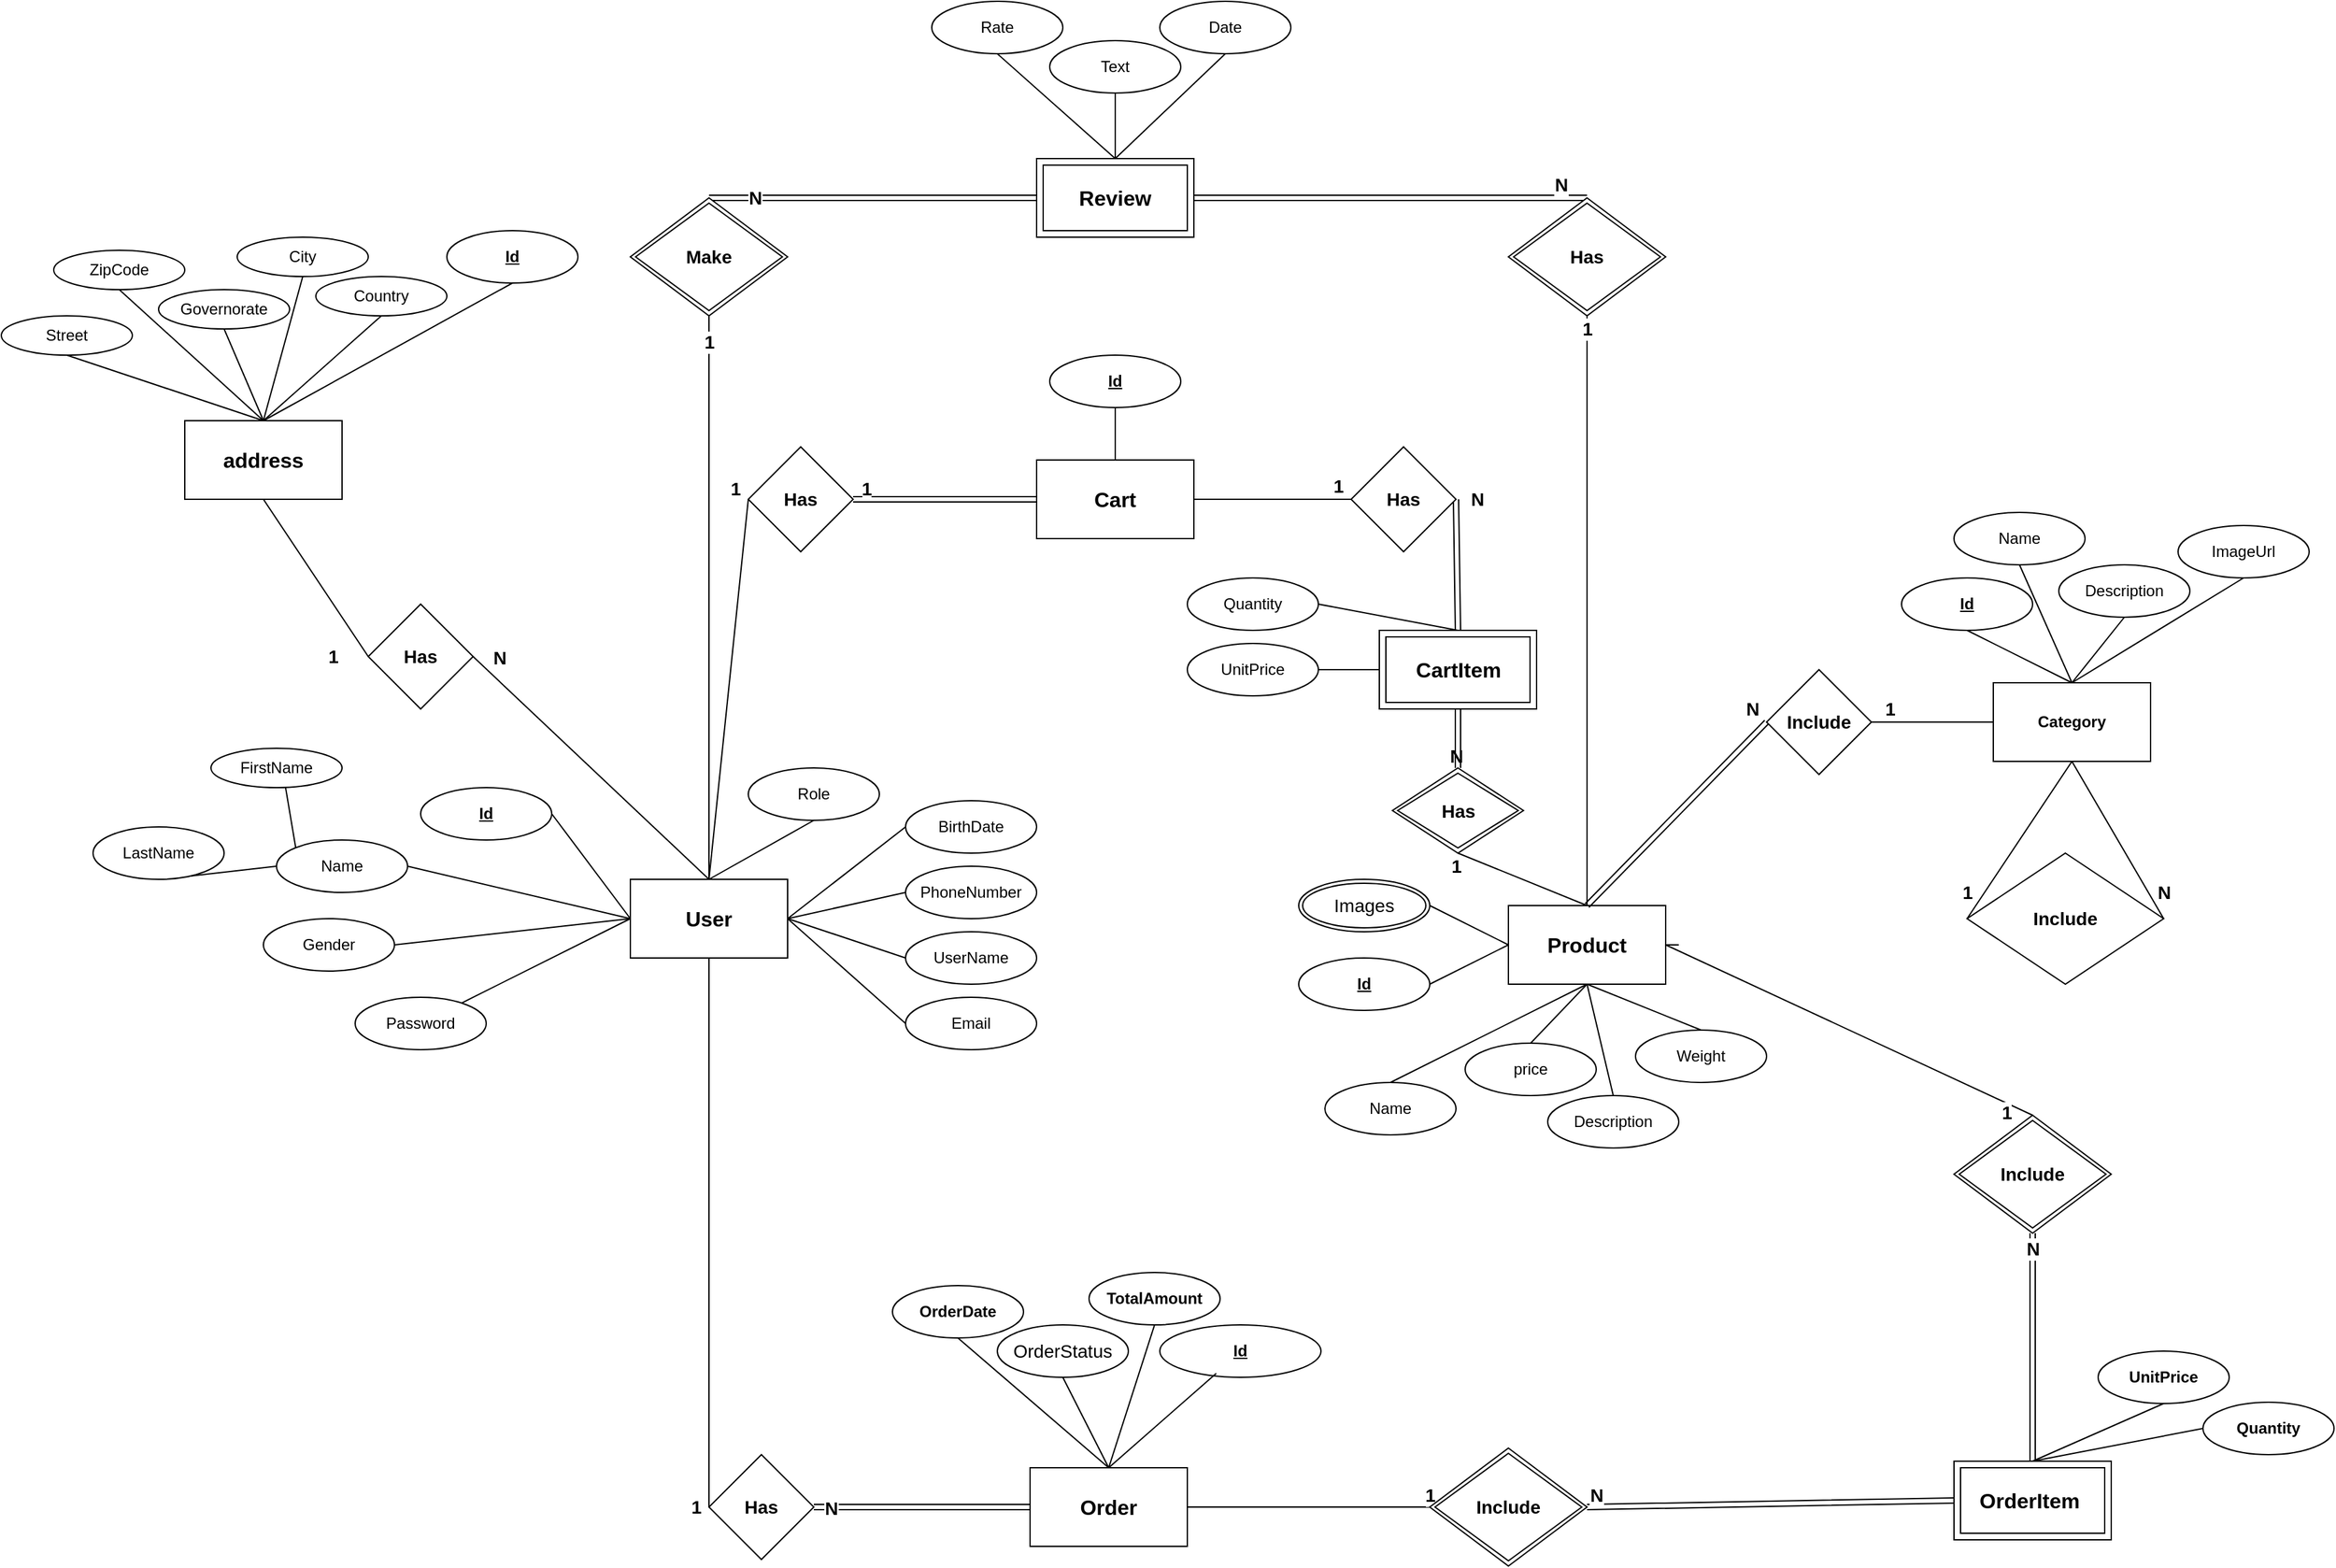 <mxfile version="26.2.2">
  <diagram name="Page-1" id="6fzHcIIu4ojDh6NE18CS">
    <mxGraphModel dx="1940" dy="1706" grid="1" gridSize="10" guides="1" tooltips="1" connect="1" arrows="1" fold="1" page="1" pageScale="1" pageWidth="827" pageHeight="1169" math="0" shadow="0">
      <root>
        <mxCell id="0" />
        <mxCell id="1" parent="0" />
        <mxCell id="RDPpuCKnoVhCTwr_g0Ua-1" value="&lt;b&gt;&lt;font style=&quot;font-size: 16px;&quot;&gt;Product&lt;/font&gt;&lt;/b&gt;" style="rounded=0;whiteSpace=wrap;html=1;" parent="1" vertex="1">
          <mxGeometry x="630" y="120" width="120" height="60" as="geometry" />
        </mxCell>
        <mxCell id="RDPpuCKnoVhCTwr_g0Ua-2" value="&lt;b&gt;&lt;font style=&quot;font-size: 16px;&quot;&gt;User&lt;/font&gt;&lt;/b&gt;" style="rounded=0;whiteSpace=wrap;html=1;" parent="1" vertex="1">
          <mxGeometry x="-40" y="100" width="120" height="60" as="geometry" />
        </mxCell>
        <mxCell id="RDPpuCKnoVhCTwr_g0Ua-4" value="&lt;b&gt;&lt;font style=&quot;font-size: 16px;&quot;&gt;Order&lt;/font&gt;&lt;/b&gt;" style="rounded=0;whiteSpace=wrap;html=1;" parent="1" vertex="1">
          <mxGeometry x="265" y="549" width="120" height="60" as="geometry" />
        </mxCell>
        <mxCell id="RDPpuCKnoVhCTwr_g0Ua-107" value="&lt;b&gt;Category&lt;/b&gt;" style="rounded=0;whiteSpace=wrap;html=1;" parent="1" vertex="1">
          <mxGeometry x="1000" y="-50" width="120" height="60" as="geometry" />
        </mxCell>
        <mxCell id="89TEISIJUn_Ow7GXbcTe-4" value="" style="endArrow=none;html=1;rounded=0;entryX=1;entryY=0.5;entryDx=0;entryDy=0;exitX=0.5;exitY=0;exitDx=0;exitDy=0;" parent="1" source="S18U-UiA3sGosCNF32AH-2" target="RDPpuCKnoVhCTwr_g0Ua-1" edge="1">
          <mxGeometry width="50" height="50" relative="1" as="geometry">
            <mxPoint x="765" y="230" as="sourcePoint" />
            <mxPoint x="600" y="230" as="targetPoint" />
            <Array as="points" />
          </mxGeometry>
        </mxCell>
        <mxCell id="89TEISIJUn_Ow7GXbcTe-50" value="&lt;b&gt;&lt;font style=&quot;font-size: 14px;&quot;&gt;1&lt;/font&gt;&lt;/b&gt;" style="edgeLabel;html=1;align=center;verticalAlign=middle;resizable=0;points=[];" parent="89TEISIJUn_Ow7GXbcTe-4" vertex="1" connectable="0">
          <mxGeometry x="0.566" y="-3" relative="1" as="geometry">
            <mxPoint x="198" y="102" as="offset" />
          </mxGeometry>
        </mxCell>
        <mxCell id="89TEISIJUn_Ow7GXbcTe-15" value="&lt;b&gt;&lt;font style=&quot;font-size: 14px;&quot;&gt;Has&lt;/font&gt;&lt;/b&gt;" style="rhombus;whiteSpace=wrap;html=1;" parent="1" vertex="1">
          <mxGeometry x="20" y="539" width="80" height="80" as="geometry" />
        </mxCell>
        <mxCell id="89TEISIJUn_Ow7GXbcTe-16" value="" style="endArrow=none;html=1;rounded=0;entryX=0;entryY=0.5;entryDx=0;entryDy=0;exitX=0.5;exitY=1;exitDx=0;exitDy=0;" parent="1" source="RDPpuCKnoVhCTwr_g0Ua-2" target="89TEISIJUn_Ow7GXbcTe-15" edge="1">
          <mxGeometry width="50" height="50" relative="1" as="geometry">
            <mxPoint x="180" y="200" as="sourcePoint" />
            <mxPoint x="340" y="210" as="targetPoint" />
          </mxGeometry>
        </mxCell>
        <mxCell id="89TEISIJUn_Ow7GXbcTe-18" value="&lt;b&gt;&lt;font style=&quot;font-size: 14px;&quot;&gt;1&lt;/font&gt;&lt;/b&gt;" style="edgeLabel;html=1;align=center;verticalAlign=middle;resizable=0;points=[];" parent="89TEISIJUn_Ow7GXbcTe-16" vertex="1" connectable="0">
          <mxGeometry x="-0.372" y="-4" relative="1" as="geometry">
            <mxPoint x="-6" y="287" as="offset" />
          </mxGeometry>
        </mxCell>
        <mxCell id="89TEISIJUn_Ow7GXbcTe-17" value="" style="endArrow=none;html=1;rounded=0;exitX=1;exitY=0.5;exitDx=0;exitDy=0;entryX=0;entryY=0.5;entryDx=0;entryDy=0;shape=link;" parent="1" source="89TEISIJUn_Ow7GXbcTe-15" target="RDPpuCKnoVhCTwr_g0Ua-4" edge="1">
          <mxGeometry width="50" height="50" relative="1" as="geometry">
            <mxPoint x="290" y="260" as="sourcePoint" />
            <mxPoint x="320" y="410" as="targetPoint" />
          </mxGeometry>
        </mxCell>
        <mxCell id="89TEISIJUn_Ow7GXbcTe-22" value="" style="endArrow=none;html=1;rounded=0;entryX=0;entryY=0.5;entryDx=0;entryDy=0;exitX=1;exitY=0.5;exitDx=0;exitDy=0;shape=link;" parent="1" source="EHdZ4kgtzb5gc2MdkHsf-10" target="EHdZ4kgtzb5gc2MdkHsf-4" edge="1">
          <mxGeometry width="50" height="50" relative="1" as="geometry">
            <mxPoint x="170" y="-190" as="sourcePoint" />
            <mxPoint x="270" y="-190" as="targetPoint" />
          </mxGeometry>
        </mxCell>
        <mxCell id="89TEISIJUn_Ow7GXbcTe-26" value="&lt;span style=&quot;font-size: 14px;&quot;&gt;&lt;b&gt;1&lt;/b&gt;&lt;/span&gt;" style="edgeLabel;html=1;align=center;verticalAlign=middle;resizable=0;points=[];" parent="89TEISIJUn_Ow7GXbcTe-22" vertex="1" connectable="0">
          <mxGeometry x="0.624" y="3" relative="1" as="geometry">
            <mxPoint x="-511" y="123" as="offset" />
          </mxGeometry>
        </mxCell>
        <mxCell id="89TEISIJUn_Ow7GXbcTe-23" value="" style="endArrow=none;html=1;rounded=0;entryX=0;entryY=0.5;entryDx=0;entryDy=0;exitX=0.5;exitY=0;exitDx=0;exitDy=0;" parent="1" source="RDPpuCKnoVhCTwr_g0Ua-2" target="EHdZ4kgtzb5gc2MdkHsf-10" edge="1">
          <mxGeometry width="50" height="50" relative="1" as="geometry">
            <mxPoint x="100" y="50" as="sourcePoint" />
            <mxPoint x="50" y="-190" as="targetPoint" />
          </mxGeometry>
        </mxCell>
        <mxCell id="89TEISIJUn_Ow7GXbcTe-25" value="&lt;b&gt;&lt;font style=&quot;font-size: 14px;&quot;&gt;N&lt;/font&gt;&lt;/b&gt;" style="edgeLabel;html=1;align=center;verticalAlign=middle;resizable=0;points=[];" parent="89TEISIJUn_Ow7GXbcTe-23" vertex="1" connectable="0">
          <mxGeometry x="-0.556" y="5" relative="1" as="geometry">
            <mxPoint x="-162" y="-105" as="offset" />
          </mxGeometry>
        </mxCell>
        <mxCell id="FYf80mBE4mpH0Q-U7bo--5" value="&lt;b&gt;&lt;font style=&quot;font-size: 14px;&quot;&gt;1&lt;/font&gt;&lt;/b&gt;" style="edgeLabel;html=1;align=center;verticalAlign=middle;resizable=0;points=[];" parent="89TEISIJUn_Ow7GXbcTe-23" vertex="1" connectable="0">
          <mxGeometry x="-0.556" y="5" relative="1" as="geometry">
            <mxPoint x="18" y="-234" as="offset" />
          </mxGeometry>
        </mxCell>
        <mxCell id="FYf80mBE4mpH0Q-U7bo--6" value="&lt;b&gt;&lt;font style=&quot;font-size: 14px;&quot;&gt;1&lt;/font&gt;&lt;/b&gt;" style="edgeLabel;html=1;align=center;verticalAlign=middle;resizable=0;points=[];" parent="89TEISIJUn_Ow7GXbcTe-23" vertex="1" connectable="0">
          <mxGeometry x="-0.556" y="5" relative="1" as="geometry">
            <mxPoint x="118" y="-234" as="offset" />
          </mxGeometry>
        </mxCell>
        <mxCell id="89TEISIJUn_Ow7GXbcTe-29" value="" style="endArrow=none;html=1;rounded=0;entryX=0.5;entryY=1;entryDx=0;entryDy=0;exitX=0.5;exitY=0;exitDx=0;exitDy=0;" parent="1" source="RDPpuCKnoVhCTwr_g0Ua-2" target="S18U-UiA3sGosCNF32AH-110" edge="1">
          <mxGeometry width="50" height="50" relative="1" as="geometry">
            <mxPoint x="260" y="30" as="sourcePoint" />
            <mxPoint x="290" y="-110" as="targetPoint" />
          </mxGeometry>
        </mxCell>
        <mxCell id="89TEISIJUn_Ow7GXbcTe-30" value="&lt;b&gt;&lt;font style=&quot;font-size: 14px;&quot;&gt;1&lt;/font&gt;&lt;/b&gt;" style="edgeLabel;html=1;align=center;verticalAlign=middle;resizable=0;points=[];" parent="89TEISIJUn_Ow7GXbcTe-29" vertex="1" connectable="0">
          <mxGeometry x="-0.669" y="-3" relative="1" as="geometry">
            <mxPoint x="-3" y="-339" as="offset" />
          </mxGeometry>
        </mxCell>
        <mxCell id="89TEISIJUn_Ow7GXbcTe-31" value="" style="endArrow=none;html=1;rounded=0;entryX=0;entryY=0.5;entryDx=0;entryDy=0;exitX=0.5;exitY=0;exitDx=0;exitDy=0;shape=link;" parent="1" source="S18U-UiA3sGosCNF32AH-110" target="S18U-UiA3sGosCNF32AH-107" edge="1">
          <mxGeometry width="50" height="50" relative="1" as="geometry">
            <mxPoint x="290" y="-190" as="sourcePoint" />
            <mxPoint x="360" y="-290" as="targetPoint" />
          </mxGeometry>
        </mxCell>
        <mxCell id="89TEISIJUn_Ow7GXbcTe-32" value="&lt;span style=&quot;font-size: 14px;&quot;&gt;&lt;b&gt;N&lt;/b&gt;&lt;/span&gt;" style="edgeLabel;html=1;align=center;verticalAlign=middle;resizable=0;points=[];" parent="89TEISIJUn_Ow7GXbcTe-31" vertex="1" connectable="0">
          <mxGeometry x="0.624" y="3" relative="1" as="geometry">
            <mxPoint x="-168" y="3" as="offset" />
          </mxGeometry>
        </mxCell>
        <mxCell id="89TEISIJUn_Ow7GXbcTe-51" value="" style="endArrow=none;html=1;rounded=0;exitX=0.5;exitY=1;exitDx=0;exitDy=0;entryX=0.5;entryY=0;entryDx=0;entryDy=0;shape=link;" parent="1" source="S18U-UiA3sGosCNF32AH-2" target="S18U-UiA3sGosCNF32AH-1" edge="1">
          <mxGeometry width="50" height="50" relative="1" as="geometry">
            <mxPoint x="765" y="310" as="sourcePoint" />
            <mxPoint x="820" y="360" as="targetPoint" />
          </mxGeometry>
        </mxCell>
        <mxCell id="89TEISIJUn_Ow7GXbcTe-52" value="&lt;b&gt;&lt;font style=&quot;font-size: 14px;&quot;&gt;N&lt;/font&gt;&lt;/b&gt;" style="edgeLabel;html=1;align=center;verticalAlign=middle;resizable=0;points=[];" parent="89TEISIJUn_Ow7GXbcTe-51" vertex="1" connectable="0">
          <mxGeometry x="-0.044" y="-1" relative="1" as="geometry">
            <mxPoint x="1" y="-71" as="offset" />
          </mxGeometry>
        </mxCell>
        <mxCell id="89TEISIJUn_Ow7GXbcTe-54" value="" style="endArrow=none;html=1;rounded=0;exitX=0.5;exitY=0;exitDx=0;exitDy=0;entryX=0.5;entryY=1;entryDx=0;entryDy=0;" parent="1" source="RDPpuCKnoVhCTwr_g0Ua-1" target="FbF99m_M9MRxgvY7_pOk-21" edge="1">
          <mxGeometry width="50" height="50" relative="1" as="geometry">
            <mxPoint x="620" y="120" as="sourcePoint" />
            <mxPoint x="591.5" y="85" as="targetPoint" />
          </mxGeometry>
        </mxCell>
        <mxCell id="89TEISIJUn_Ow7GXbcTe-55" value="&lt;b&gt;&lt;font style=&quot;font-size: 14px;&quot;&gt;N&lt;/font&gt;&lt;/b&gt;" style="edgeLabel;html=1;align=center;verticalAlign=middle;resizable=0;points=[];" parent="89TEISIJUn_Ow7GXbcTe-54" vertex="1" connectable="0">
          <mxGeometry x="0.624" y="3" relative="1" as="geometry">
            <mxPoint x="-19" y="-84" as="offset" />
          </mxGeometry>
        </mxCell>
        <mxCell id="3gBWw_6NzvERj6oHYNCr-21" value="&lt;b&gt;&lt;font style=&quot;font-size: 14px;&quot;&gt;N&lt;/font&gt;&lt;/b&gt;" style="edgeLabel;html=1;align=center;verticalAlign=middle;resizable=0;points=[];" parent="89TEISIJUn_Ow7GXbcTe-54" vertex="1" connectable="0">
          <mxGeometry x="0.624" y="3" relative="1" as="geometry">
            <mxPoint x="-496" y="490" as="offset" />
          </mxGeometry>
        </mxCell>
        <mxCell id="89TEISIJUn_Ow7GXbcTe-56" value="" style="endArrow=none;html=1;rounded=0;entryX=1;entryY=0.5;entryDx=0;entryDy=0;exitX=0;exitY=0.5;exitDx=0;exitDy=0;" parent="1" source="EHdZ4kgtzb5gc2MdkHsf-9" target="EHdZ4kgtzb5gc2MdkHsf-4" edge="1">
          <mxGeometry width="50" height="50" relative="1" as="geometry">
            <mxPoint x="481.5" y="-190" as="sourcePoint" />
            <mxPoint x="390" y="-190" as="targetPoint" />
          </mxGeometry>
        </mxCell>
        <mxCell id="89TEISIJUn_Ow7GXbcTe-57" value="&lt;b&gt;&lt;font style=&quot;font-size: 14px;&quot;&gt;N&lt;/font&gt;&lt;/b&gt;" style="edgeLabel;html=1;align=center;verticalAlign=middle;resizable=0;points=[];" parent="89TEISIJUn_Ow7GXbcTe-56" vertex="1" connectable="0">
          <mxGeometry x="0.624" y="3" relative="1" as="geometry">
            <mxPoint x="193" y="-3" as="offset" />
          </mxGeometry>
        </mxCell>
        <mxCell id="Xj6L5miw75UZCNgsaVQj-2" value="&lt;b&gt;&lt;font style=&quot;font-size: 14px;&quot;&gt;N&lt;/font&gt;&lt;/b&gt;" style="edgeLabel;html=1;align=center;verticalAlign=middle;resizable=0;points=[];" parent="89TEISIJUn_Ow7GXbcTe-56" vertex="1" connectable="0">
          <mxGeometry x="0.624" y="3" relative="1" as="geometry">
            <mxPoint x="403" y="157" as="offset" />
          </mxGeometry>
        </mxCell>
        <mxCell id="89TEISIJUn_Ow7GXbcTe-59" value="" style="endArrow=none;html=1;rounded=0;exitX=0.5;exitY=0;exitDx=0;exitDy=0;entryX=0.5;entryY=1;entryDx=0;entryDy=0;" parent="1" source="RDPpuCKnoVhCTwr_g0Ua-1" target="S18U-UiA3sGosCNF32AH-111" edge="1">
          <mxGeometry width="50" height="50" relative="1" as="geometry">
            <mxPoint x="660" y="90" as="sourcePoint" />
            <mxPoint x="550" y="-120" as="targetPoint" />
          </mxGeometry>
        </mxCell>
        <mxCell id="89TEISIJUn_Ow7GXbcTe-61" value="&lt;b&gt;&lt;font style=&quot;font-size: 14px;&quot;&gt;1&lt;/font&gt;&lt;/b&gt;" style="edgeLabel;html=1;align=center;verticalAlign=middle;resizable=0;points=[];" parent="89TEISIJUn_Ow7GXbcTe-59" vertex="1" connectable="0">
          <mxGeometry x="-0.767" relative="1" as="geometry">
            <mxPoint y="-388" as="offset" />
          </mxGeometry>
        </mxCell>
        <mxCell id="FbF99m_M9MRxgvY7_pOk-14" value="&lt;b&gt;&lt;font style=&quot;font-size: 14px;&quot;&gt;1&lt;/font&gt;&lt;/b&gt;" style="edgeLabel;html=1;align=center;verticalAlign=middle;resizable=0;points=[];" parent="89TEISIJUn_Ow7GXbcTe-59" vertex="1" connectable="0">
          <mxGeometry x="-0.767" relative="1" as="geometry">
            <mxPoint x="-100" y="22" as="offset" />
          </mxGeometry>
        </mxCell>
        <mxCell id="FbF99m_M9MRxgvY7_pOk-15" value="&lt;b&gt;&lt;font style=&quot;font-size: 14px;&quot;&gt;1&lt;/font&gt;&lt;/b&gt;" style="edgeLabel;html=1;align=center;verticalAlign=middle;resizable=0;points=[];" parent="89TEISIJUn_Ow7GXbcTe-59" vertex="1" connectable="0">
          <mxGeometry x="-0.767" relative="1" as="geometry">
            <mxPoint x="-190" y="-268" as="offset" />
          </mxGeometry>
        </mxCell>
        <mxCell id="89TEISIJUn_Ow7GXbcTe-62" value="" style="endArrow=none;html=1;rounded=0;entryX=1;entryY=0.5;entryDx=0;entryDy=0;exitX=0.5;exitY=0;exitDx=0;exitDy=0;shape=link;" parent="1" source="S18U-UiA3sGosCNF32AH-111" target="S18U-UiA3sGosCNF32AH-107" edge="1">
          <mxGeometry width="50" height="50" relative="1" as="geometry">
            <mxPoint x="540" y="-210" as="sourcePoint" />
            <mxPoint x="480" y="-290" as="targetPoint" />
          </mxGeometry>
        </mxCell>
        <mxCell id="89TEISIJUn_Ow7GXbcTe-63" value="&lt;b&gt;&lt;font style=&quot;font-size: 14px;&quot;&gt;N&lt;/font&gt;&lt;/b&gt;" style="edgeLabel;html=1;align=center;verticalAlign=middle;resizable=0;points=[];" parent="89TEISIJUn_Ow7GXbcTe-62" vertex="1" connectable="0">
          <mxGeometry x="0.426" relative="1" as="geometry">
            <mxPoint x="194" y="-10" as="offset" />
          </mxGeometry>
        </mxCell>
        <mxCell id="89TEISIJUn_Ow7GXbcTe-81" value="" style="endArrow=none;html=1;rounded=0;exitX=1;exitY=0.5;exitDx=0;exitDy=0;" parent="1" source="RDPpuCKnoVhCTwr_g0Ua-1" edge="1">
          <mxGeometry width="50" height="50" relative="1" as="geometry">
            <mxPoint x="770" y="-40" as="sourcePoint" />
            <mxPoint x="760" y="150" as="targetPoint" />
          </mxGeometry>
        </mxCell>
        <mxCell id="89TEISIJUn_Ow7GXbcTe-92" value="&lt;b&gt;&lt;font style=&quot;font-size: 14px;&quot;&gt;Include&lt;/font&gt;&lt;/b&gt;" style="rhombus;whiteSpace=wrap;html=1;" parent="1" vertex="1">
          <mxGeometry x="827" y="-60" width="80" height="80" as="geometry" />
        </mxCell>
        <mxCell id="89TEISIJUn_Ow7GXbcTe-93" value="" style="endArrow=none;html=1;rounded=0;exitX=0.5;exitY=0;exitDx=0;exitDy=0;entryX=0;entryY=0.5;entryDx=0;entryDy=0;shape=link;" parent="1" source="RDPpuCKnoVhCTwr_g0Ua-1" target="89TEISIJUn_Ow7GXbcTe-92" edge="1">
          <mxGeometry width="50" height="50" relative="1" as="geometry">
            <mxPoint x="660" y="100" as="sourcePoint" />
            <mxPoint x="940" y="-80" as="targetPoint" />
          </mxGeometry>
        </mxCell>
        <mxCell id="89TEISIJUn_Ow7GXbcTe-97" value="" style="endArrow=none;html=1;rounded=0;entryX=1;entryY=0.5;entryDx=0;entryDy=0;exitX=0;exitY=0.5;exitDx=0;exitDy=0;" parent="1" source="RDPpuCKnoVhCTwr_g0Ua-107" target="89TEISIJUn_Ow7GXbcTe-92" edge="1">
          <mxGeometry width="50" height="50" relative="1" as="geometry">
            <mxPoint x="1120" y="-390" as="sourcePoint" />
            <mxPoint x="1030" y="-390.77" as="targetPoint" />
          </mxGeometry>
        </mxCell>
        <mxCell id="89TEISIJUn_Ow7GXbcTe-106" value="&lt;b&gt;&lt;font style=&quot;font-size: 14px;&quot;&gt;1&lt;/font&gt;&lt;/b&gt;" style="edgeLabel;html=1;align=center;verticalAlign=middle;resizable=0;points=[];" parent="89TEISIJUn_Ow7GXbcTe-97" vertex="1" connectable="0">
          <mxGeometry x="-0.254" y="-1" relative="1" as="geometry">
            <mxPoint x="-45" y="-9" as="offset" />
          </mxGeometry>
        </mxCell>
        <mxCell id="89TEISIJUn_Ow7GXbcTe-108" value="" style="endArrow=none;html=1;rounded=0;exitX=1;exitY=0.5;exitDx=0;exitDy=0;entryX=0;entryY=0.5;entryDx=0;entryDy=0;" parent="1" source="RDPpuCKnoVhCTwr_g0Ua-4" target="S18U-UiA3sGosCNF32AH-3" edge="1">
          <mxGeometry width="50" height="50" relative="1" as="geometry">
            <mxPoint x="490" y="340" as="sourcePoint" />
            <mxPoint x="570" y="390" as="targetPoint" />
          </mxGeometry>
        </mxCell>
        <mxCell id="89TEISIJUn_Ow7GXbcTe-110" value="&lt;span style=&quot;font-size: 14px;&quot;&gt;&lt;b&gt;1&lt;/b&gt;&lt;/span&gt;" style="edgeLabel;html=1;align=center;verticalAlign=middle;resizable=0;points=[];" parent="89TEISIJUn_Ow7GXbcTe-108" vertex="1" connectable="0">
          <mxGeometry x="-0.708" relative="1" as="geometry">
            <mxPoint x="158" y="-9" as="offset" />
          </mxGeometry>
        </mxCell>
        <mxCell id="89TEISIJUn_Ow7GXbcTe-109" value="" style="endArrow=none;html=1;rounded=0;exitX=1;exitY=0.5;exitDx=0;exitDy=0;entryX=0;entryY=0.5;entryDx=0;entryDy=0;shape=link;" parent="1" source="S18U-UiA3sGosCNF32AH-3" target="S18U-UiA3sGosCNF32AH-1" edge="1">
          <mxGeometry width="50" height="50" relative="1" as="geometry">
            <mxPoint x="660" y="390" as="sourcePoint" />
            <mxPoint x="760" y="390" as="targetPoint" />
          </mxGeometry>
        </mxCell>
        <mxCell id="89TEISIJUn_Ow7GXbcTe-111" value="&lt;b&gt;&lt;font style=&quot;font-size: 14px;&quot;&gt;N&lt;/font&gt;&lt;/b&gt;" style="edgeLabel;html=1;align=center;verticalAlign=middle;resizable=0;points=[];" parent="89TEISIJUn_Ow7GXbcTe-109" vertex="1" connectable="0">
          <mxGeometry x="0.591" y="2" relative="1" as="geometry">
            <mxPoint x="-216" y="-3" as="offset" />
          </mxGeometry>
        </mxCell>
        <mxCell id="zKZT2yJcZPZ6-3GQdDiq-1" value="&lt;font style=&quot;font-size: 14px;&quot;&gt;&lt;b&gt;Include&lt;/b&gt;&lt;/font&gt;" style="rhombus;whiteSpace=wrap;html=1;" parent="1" vertex="1">
          <mxGeometry x="980" y="80" width="150" height="100" as="geometry" />
        </mxCell>
        <mxCell id="zKZT2yJcZPZ6-3GQdDiq-3" value="" style="endArrow=none;html=1;rounded=0;entryX=0.5;entryY=1;entryDx=0;entryDy=0;exitX=0;exitY=0.5;exitDx=0;exitDy=0;" parent="1" source="zKZT2yJcZPZ6-3GQdDiq-1" target="RDPpuCKnoVhCTwr_g0Ua-107" edge="1">
          <mxGeometry width="50" height="50" relative="1" as="geometry">
            <mxPoint x="1191" y="-504" as="sourcePoint" />
            <mxPoint x="1100" y="-504" as="targetPoint" />
          </mxGeometry>
        </mxCell>
        <mxCell id="zKZT2yJcZPZ6-3GQdDiq-4" value="&lt;b&gt;&lt;font style=&quot;font-size: 14px;&quot;&gt;1&lt;/font&gt;&lt;/b&gt;" style="edgeLabel;html=1;align=center;verticalAlign=middle;resizable=0;points=[];" parent="zKZT2yJcZPZ6-3GQdDiq-3" vertex="1" connectable="0">
          <mxGeometry x="-0.254" y="1" relative="1" as="geometry">
            <mxPoint x="-29" y="25" as="offset" />
          </mxGeometry>
        </mxCell>
        <mxCell id="zKZT2yJcZPZ6-3GQdDiq-6" value="" style="endArrow=none;html=1;rounded=0;entryX=0.5;entryY=1;entryDx=0;entryDy=0;exitX=1;exitY=0.5;exitDx=0;exitDy=0;" parent="1" source="zKZT2yJcZPZ6-3GQdDiq-1" target="RDPpuCKnoVhCTwr_g0Ua-107" edge="1">
          <mxGeometry width="50" height="50" relative="1" as="geometry">
            <mxPoint x="1219" y="-620" as="sourcePoint" />
            <mxPoint x="1260" y="-420" as="targetPoint" />
          </mxGeometry>
        </mxCell>
        <mxCell id="zKZT2yJcZPZ6-3GQdDiq-7" value="&lt;b&gt;&lt;font style=&quot;font-size: 14px;&quot;&gt;N&lt;/font&gt;&lt;/b&gt;" style="edgeLabel;html=1;align=center;verticalAlign=middle;resizable=0;points=[];" parent="zKZT2yJcZPZ6-3GQdDiq-6" vertex="1" connectable="0">
          <mxGeometry x="-0.254" y="1" relative="1" as="geometry">
            <mxPoint x="27" y="24" as="offset" />
          </mxGeometry>
        </mxCell>
        <mxCell id="zKZT2yJcZPZ6-3GQdDiq-16" value="&lt;span style=&quot;font-size: 14px;&quot;&gt;Images&lt;/span&gt;" style="ellipse;shape=doubleEllipse;margin=3;whiteSpace=wrap;html=1;align=center;" parent="1" vertex="1">
          <mxGeometry x="470" y="100" width="100" height="40" as="geometry" />
        </mxCell>
        <mxCell id="zKZT2yJcZPZ6-3GQdDiq-18" value="&lt;font style=&quot;font-size: 14px;&quot;&gt;OrderStatus&lt;/font&gt;" style="ellipse;whiteSpace=wrap;html=1;align=center;" parent="1" vertex="1">
          <mxGeometry x="240" y="440" width="100" height="40" as="geometry" />
        </mxCell>
        <mxCell id="zKZT2yJcZPZ6-3GQdDiq-19" value="" style="endArrow=none;html=1;rounded=0;entryX=0.5;entryY=1;entryDx=0;entryDy=0;exitX=0.5;exitY=0;exitDx=0;exitDy=0;" parent="1" source="RDPpuCKnoVhCTwr_g0Ua-4" target="zKZT2yJcZPZ6-3GQdDiq-18" edge="1">
          <mxGeometry width="50" height="50" relative="1" as="geometry">
            <mxPoint x="340" y="500" as="sourcePoint" />
            <mxPoint x="390" y="450" as="targetPoint" />
          </mxGeometry>
        </mxCell>
        <mxCell id="S18U-UiA3sGosCNF32AH-1" value="&lt;b&gt;&lt;font style=&quot;font-size: 16px;&quot;&gt;OrderItem&amp;nbsp;&lt;/font&gt;&lt;/b&gt;" style="shape=ext;margin=3;double=1;whiteSpace=wrap;html=1;align=center;" parent="1" vertex="1">
          <mxGeometry x="970" y="544" width="120" height="60" as="geometry" />
        </mxCell>
        <mxCell id="S18U-UiA3sGosCNF32AH-2" value="&lt;b style=&quot;font-size: 14px;&quot;&gt;Include&lt;/b&gt;" style="shape=rhombus;double=1;perimeter=rhombusPerimeter;whiteSpace=wrap;html=1;align=center;" parent="1" vertex="1">
          <mxGeometry x="970" y="280" width="120" height="90" as="geometry" />
        </mxCell>
        <mxCell id="S18U-UiA3sGosCNF32AH-3" value="&lt;b style=&quot;font-size: 14px;&quot;&gt;Include&lt;/b&gt;" style="shape=rhombus;double=1;perimeter=rhombusPerimeter;whiteSpace=wrap;html=1;align=center;" parent="1" vertex="1">
          <mxGeometry x="570" y="534" width="120" height="90" as="geometry" />
        </mxCell>
        <mxCell id="S18U-UiA3sGosCNF32AH-107" value="&lt;b&gt;&lt;font style=&quot;font-size: 16px;&quot;&gt;Review&lt;/font&gt;&lt;/b&gt;" style="shape=ext;margin=3;double=1;whiteSpace=wrap;html=1;align=center;" parent="1" vertex="1">
          <mxGeometry x="270" y="-450" width="120" height="60" as="geometry" />
        </mxCell>
        <mxCell id="S18U-UiA3sGosCNF32AH-110" value="&lt;b&gt;&lt;font style=&quot;font-size: 14px;&quot;&gt;Make&lt;/font&gt;&lt;/b&gt;" style="shape=rhombus;double=1;perimeter=rhombusPerimeter;whiteSpace=wrap;html=1;align=center;" parent="1" vertex="1">
          <mxGeometry x="-40" y="-420" width="120" height="90" as="geometry" />
        </mxCell>
        <mxCell id="S18U-UiA3sGosCNF32AH-111" value="&lt;span style=&quot;font-size: 14px;&quot;&gt;&lt;b&gt;Has&lt;/b&gt;&lt;/span&gt;" style="shape=rhombus;double=1;perimeter=rhombusPerimeter;whiteSpace=wrap;html=1;align=center;" parent="1" vertex="1">
          <mxGeometry x="630" y="-420" width="120" height="90" as="geometry" />
        </mxCell>
        <mxCell id="WLD69lsLvabdGwkqpT3v-7" value="" style="endArrow=none;html=1;rounded=0;exitX=1;exitY=0.5;exitDx=0;exitDy=0;entryX=0;entryY=0.5;entryDx=0;entryDy=0;" parent="1" source="WLD69lsLvabdGwkqpT3v-13" target="RDPpuCKnoVhCTwr_g0Ua-2" edge="1">
          <mxGeometry relative="1" as="geometry">
            <mxPoint x="-224.799" y="84.204" as="sourcePoint" />
            <mxPoint x="-50" y="110" as="targetPoint" />
          </mxGeometry>
        </mxCell>
        <mxCell id="WLD69lsLvabdGwkqpT3v-9" value="Gender" style="ellipse;whiteSpace=wrap;html=1;align=center;" parent="1" vertex="1">
          <mxGeometry x="-320" y="130" width="100" height="40" as="geometry" />
        </mxCell>
        <mxCell id="WLD69lsLvabdGwkqpT3v-10" value="Name" style="ellipse;whiteSpace=wrap;html=1;align=center;" parent="1" vertex="1">
          <mxGeometry x="-310" y="70" width="100" height="40" as="geometry" />
        </mxCell>
        <mxCell id="WLD69lsLvabdGwkqpT3v-12" value="&lt;b&gt;&lt;font&gt;Id&lt;/font&gt;&lt;/b&gt;" style="ellipse;whiteSpace=wrap;html=1;align=center;fontStyle=4;" parent="1" vertex="1">
          <mxGeometry x="470" y="160" width="100" height="40" as="geometry" />
        </mxCell>
        <mxCell id="WLD69lsLvabdGwkqpT3v-13" value="&lt;b&gt;Id&lt;/b&gt;" style="ellipse;whiteSpace=wrap;html=1;align=center;fontStyle=4;" parent="1" vertex="1">
          <mxGeometry x="-200" y="30" width="100" height="40" as="geometry" />
        </mxCell>
        <mxCell id="WLD69lsLvabdGwkqpT3v-14" value="Name" style="ellipse;whiteSpace=wrap;html=1;align=center;" parent="1" vertex="1">
          <mxGeometry x="490" y="255" width="100" height="40" as="geometry" />
        </mxCell>
        <mxCell id="WLD69lsLvabdGwkqpT3v-18" value="" style="endArrow=none;html=1;rounded=0;entryX=0;entryY=0.5;entryDx=0;entryDy=0;exitX=1;exitY=0.5;exitDx=0;exitDy=0;" parent="1" source="WLD69lsLvabdGwkqpT3v-10" target="RDPpuCKnoVhCTwr_g0Ua-2" edge="1">
          <mxGeometry relative="1" as="geometry">
            <mxPoint x="-200" y="139.57" as="sourcePoint" />
            <mxPoint x="-40" y="139.57" as="targetPoint" />
          </mxGeometry>
        </mxCell>
        <mxCell id="WLD69lsLvabdGwkqpT3v-19" value="" style="endArrow=none;html=1;rounded=0;exitX=1;exitY=0.5;exitDx=0;exitDy=0;entryX=0;entryY=0.5;entryDx=0;entryDy=0;" parent="1" source="WLD69lsLvabdGwkqpT3v-9" target="RDPpuCKnoVhCTwr_g0Ua-2" edge="1">
          <mxGeometry relative="1" as="geometry">
            <mxPoint x="-220" y="180" as="sourcePoint" />
            <mxPoint x="-42" y="130" as="targetPoint" />
          </mxGeometry>
        </mxCell>
        <mxCell id="WLD69lsLvabdGwkqpT3v-20" value="" style="endArrow=none;html=1;rounded=0;exitX=1;exitY=0.5;exitDx=0;exitDy=0;entryX=0;entryY=0.5;entryDx=0;entryDy=0;" parent="1" source="WLD69lsLvabdGwkqpT3v-12" target="RDPpuCKnoVhCTwr_g0Ua-1" edge="1">
          <mxGeometry relative="1" as="geometry">
            <mxPoint x="414" y="149.57" as="sourcePoint" />
            <mxPoint x="550" y="150" as="targetPoint" />
          </mxGeometry>
        </mxCell>
        <mxCell id="WLD69lsLvabdGwkqpT3v-21" value="" style="endArrow=none;html=1;rounded=0;entryX=0.5;entryY=1;entryDx=0;entryDy=0;exitX=0.5;exitY=0;exitDx=0;exitDy=0;" parent="1" source="WLD69lsLvabdGwkqpT3v-14" target="RDPpuCKnoVhCTwr_g0Ua-1" edge="1">
          <mxGeometry relative="1" as="geometry">
            <mxPoint x="350" y="120" as="sourcePoint" />
            <mxPoint x="510" y="120" as="targetPoint" />
          </mxGeometry>
        </mxCell>
        <mxCell id="WLD69lsLvabdGwkqpT3v-22" value="price" style="ellipse;whiteSpace=wrap;html=1;align=center;" parent="1" vertex="1">
          <mxGeometry x="597" y="225" width="100" height="40" as="geometry" />
        </mxCell>
        <mxCell id="WLD69lsLvabdGwkqpT3v-23" value="" style="endArrow=none;html=1;rounded=0;entryX=0.5;entryY=1;entryDx=0;entryDy=0;exitX=0.5;exitY=0;exitDx=0;exitDy=0;" parent="1" source="WLD69lsLvabdGwkqpT3v-22" target="RDPpuCKnoVhCTwr_g0Ua-1" edge="1">
          <mxGeometry relative="1" as="geometry">
            <mxPoint x="350" y="120" as="sourcePoint" />
            <mxPoint x="510" y="120" as="targetPoint" />
          </mxGeometry>
        </mxCell>
        <mxCell id="wUjxFz37C-Uvzfbd9yZq-1" value="&lt;strong data-end=&quot;688&quot; data-start=&quot;673&quot;&gt;TotalAmount&lt;/strong&gt;" style="ellipse;whiteSpace=wrap;html=1;align=center;" parent="1" vertex="1">
          <mxGeometry x="310" y="400" width="100" height="40" as="geometry" />
        </mxCell>
        <mxCell id="wUjxFz37C-Uvzfbd9yZq-2" value="&lt;span data-end=&quot;420&quot; data-start=&quot;405&quot;&gt;Description&lt;/span&gt;" style="ellipse;whiteSpace=wrap;html=1;align=center;" parent="1" vertex="1">
          <mxGeometry x="660" y="265" width="100" height="40" as="geometry" />
        </mxCell>
        <mxCell id="wUjxFz37C-Uvzfbd9yZq-5" value="" style="endArrow=none;html=1;rounded=0;exitX=0.5;exitY=1;exitDx=0;exitDy=0;entryX=0.5;entryY=0;entryDx=0;entryDy=0;" parent="1" source="RDPpuCKnoVhCTwr_g0Ua-1" target="wUjxFz37C-Uvzfbd9yZq-2" edge="1">
          <mxGeometry relative="1" as="geometry">
            <mxPoint x="600" y="208.67" as="sourcePoint" />
            <mxPoint x="760" y="208.67" as="targetPoint" />
          </mxGeometry>
        </mxCell>
        <mxCell id="wUjxFz37C-Uvzfbd9yZq-6" value="&lt;b&gt;Id&lt;/b&gt;" style="ellipse;whiteSpace=wrap;html=1;align=center;fontStyle=4;" parent="1" vertex="1">
          <mxGeometry x="364" y="440" width="123" height="40" as="geometry" />
        </mxCell>
        <mxCell id="wUjxFz37C-Uvzfbd9yZq-7" value="&lt;strong data-end=&quot;804&quot; data-start=&quot;793&quot;&gt;UnitPrice&lt;/strong&gt;" style="ellipse;whiteSpace=wrap;html=1;align=center;" parent="1" vertex="1">
          <mxGeometry x="1080" y="460" width="100" height="40" as="geometry" />
        </mxCell>
        <mxCell id="wUjxFz37C-Uvzfbd9yZq-9" value="&lt;strong data-end=&quot;722&quot; data-start=&quot;709&quot;&gt;OrderDate&lt;/strong&gt;" style="ellipse;whiteSpace=wrap;html=1;align=center;" parent="1" vertex="1">
          <mxGeometry x="160" y="410" width="100" height="40" as="geometry" />
        </mxCell>
        <mxCell id="wUjxFz37C-Uvzfbd9yZq-11" value="" style="endArrow=none;html=1;rounded=0;exitX=0.5;exitY=0;exitDx=0;exitDy=0;entryX=0.35;entryY=0.925;entryDx=0;entryDy=0;entryPerimeter=0;" parent="1" source="RDPpuCKnoVhCTwr_g0Ua-4" target="wUjxFz37C-Uvzfbd9yZq-6" edge="1">
          <mxGeometry relative="1" as="geometry">
            <mxPoint x="500" y="500" as="sourcePoint" />
            <mxPoint x="660" y="500" as="targetPoint" />
          </mxGeometry>
        </mxCell>
        <mxCell id="wUjxFz37C-Uvzfbd9yZq-13" value="" style="endArrow=none;html=1;rounded=0;entryX=0.5;entryY=1;entryDx=0;entryDy=0;exitX=0.5;exitY=0;exitDx=0;exitDy=0;" parent="1" source="RDPpuCKnoVhCTwr_g0Ua-4" target="wUjxFz37C-Uvzfbd9yZq-1" edge="1">
          <mxGeometry relative="1" as="geometry">
            <mxPoint x="290" y="610" as="sourcePoint" />
            <mxPoint x="610" y="380" as="targetPoint" />
            <Array as="points" />
          </mxGeometry>
        </mxCell>
        <mxCell id="wUjxFz37C-Uvzfbd9yZq-15" value="" style="endArrow=none;html=1;rounded=0;entryX=0.5;entryY=0;entryDx=0;entryDy=0;exitX=0.5;exitY=1;exitDx=0;exitDy=0;" parent="1" source="wUjxFz37C-Uvzfbd9yZq-9" target="RDPpuCKnoVhCTwr_g0Ua-4" edge="1">
          <mxGeometry relative="1" as="geometry">
            <mxPoint x="391" y="350" as="sourcePoint" />
            <mxPoint x="550" y="364.33" as="targetPoint" />
          </mxGeometry>
        </mxCell>
        <mxCell id="wUjxFz37C-Uvzfbd9yZq-23" value="" style="endArrow=none;html=1;rounded=0;entryX=0;entryY=0.5;entryDx=0;entryDy=0;exitX=0.5;exitY=0;exitDx=0;exitDy=0;" parent="1" source="S18U-UiA3sGosCNF32AH-1" target="EHdZ4kgtzb5gc2MdkHsf-13" edge="1">
          <mxGeometry relative="1" as="geometry">
            <mxPoint x="970" y="440" as="sourcePoint" />
            <mxPoint x="1150" y="520" as="targetPoint" />
          </mxGeometry>
        </mxCell>
        <mxCell id="wUjxFz37C-Uvzfbd9yZq-24" value="" style="endArrow=none;html=1;rounded=0;exitX=0.5;exitY=1;exitDx=0;exitDy=0;entryX=0.5;entryY=0;entryDx=0;entryDy=0;" parent="1" source="wUjxFz37C-Uvzfbd9yZq-7" target="S18U-UiA3sGosCNF32AH-1" edge="1">
          <mxGeometry relative="1" as="geometry">
            <mxPoint x="970" y="420" as="sourcePoint" />
            <mxPoint x="1130" y="420" as="targetPoint" />
          </mxGeometry>
        </mxCell>
        <mxCell id="wUjxFz37C-Uvzfbd9yZq-25" value="&lt;strong data-end=&quot;951&quot; data-start=&quot;941&quot;&gt;Id&lt;/strong&gt;" style="ellipse;whiteSpace=wrap;html=1;align=center;fontStyle=4;" parent="1" vertex="1">
          <mxGeometry x="280" y="-300" width="100" height="40" as="geometry" />
        </mxCell>
        <mxCell id="wUjxFz37C-Uvzfbd9yZq-28" value="" style="endArrow=none;html=1;rounded=0;exitX=0.5;exitY=1;exitDx=0;exitDy=0;entryX=0.5;entryY=0;entryDx=0;entryDy=0;" parent="1" source="wUjxFz37C-Uvzfbd9yZq-25" edge="1">
          <mxGeometry relative="1" as="geometry">
            <mxPoint x="470" y="-140" as="sourcePoint" />
            <mxPoint x="330" y="-220" as="targetPoint" />
          </mxGeometry>
        </mxCell>
        <mxCell id="wUjxFz37C-Uvzfbd9yZq-31" value="&lt;span data-end=&quot;1092&quot; data-start=&quot;1079&quot;&gt;Rate&lt;/span&gt;" style="ellipse;whiteSpace=wrap;html=1;align=center;" parent="1" vertex="1">
          <mxGeometry x="190" y="-570" width="100" height="40" as="geometry" />
        </mxCell>
        <mxCell id="wUjxFz37C-Uvzfbd9yZq-33" value="&lt;span data-end=&quot;1160&quot; data-start=&quot;1149&quot;&gt;Text&lt;/span&gt;" style="ellipse;whiteSpace=wrap;html=1;align=center;" parent="1" vertex="1">
          <mxGeometry x="280" y="-540" width="100" height="40" as="geometry" />
        </mxCell>
        <mxCell id="wUjxFz37C-Uvzfbd9yZq-36" value="" style="endArrow=none;html=1;rounded=0;entryX=0.5;entryY=1;entryDx=0;entryDy=0;exitX=0.5;exitY=0;exitDx=0;exitDy=0;" parent="1" source="S18U-UiA3sGosCNF32AH-107" target="wUjxFz37C-Uvzfbd9yZq-31" edge="1">
          <mxGeometry relative="1" as="geometry">
            <mxPoint x="204" y="-421.33" as="sourcePoint" />
            <mxPoint x="364" y="-421.33" as="targetPoint" />
          </mxGeometry>
        </mxCell>
        <mxCell id="wUjxFz37C-Uvzfbd9yZq-38" value="" style="endArrow=none;html=1;rounded=0;entryX=0.5;entryY=1;entryDx=0;entryDy=0;exitX=0.5;exitY=0;exitDx=0;exitDy=0;" parent="1" source="S18U-UiA3sGosCNF32AH-107" target="wUjxFz37C-Uvzfbd9yZq-33" edge="1">
          <mxGeometry relative="1" as="geometry">
            <mxPoint x="422" y="-370" as="sourcePoint" />
            <mxPoint x="582" y="-370" as="targetPoint" />
          </mxGeometry>
        </mxCell>
        <mxCell id="wUjxFz37C-Uvzfbd9yZq-55" value="" style="endArrow=none;html=1;rounded=0;exitX=1;exitY=0.5;exitDx=0;exitDy=0;entryX=0;entryY=0.5;entryDx=0;entryDy=0;" parent="1" source="zKZT2yJcZPZ6-3GQdDiq-16" target="RDPpuCKnoVhCTwr_g0Ua-1" edge="1">
          <mxGeometry relative="1" as="geometry">
            <mxPoint x="750" y="140" as="sourcePoint" />
            <mxPoint x="910" y="140" as="targetPoint" />
          </mxGeometry>
        </mxCell>
        <mxCell id="wUjxFz37C-Uvzfbd9yZq-60" value="&lt;b&gt;Id&lt;/b&gt;" style="ellipse;whiteSpace=wrap;html=1;align=center;fontStyle=4;" parent="1" vertex="1">
          <mxGeometry x="930" y="-130" width="100" height="40" as="geometry" />
        </mxCell>
        <mxCell id="wUjxFz37C-Uvzfbd9yZq-61" value="&lt;span data-end=&quot;1637&quot; data-start=&quot;1629&quot;&gt;Name&lt;/span&gt;" style="ellipse;whiteSpace=wrap;html=1;align=center;" parent="1" vertex="1">
          <mxGeometry x="970" y="-180" width="100" height="40" as="geometry" />
        </mxCell>
        <mxCell id="wUjxFz37C-Uvzfbd9yZq-62" value="" style="endArrow=none;html=1;rounded=0;entryX=0.5;entryY=1;entryDx=0;entryDy=0;exitX=0.5;exitY=0;exitDx=0;exitDy=0;" parent="1" source="RDPpuCKnoVhCTwr_g0Ua-107" target="wUjxFz37C-Uvzfbd9yZq-61" edge="1">
          <mxGeometry relative="1" as="geometry">
            <mxPoint x="1494" y="-350" as="sourcePoint" />
            <mxPoint x="1654" y="-350" as="targetPoint" />
          </mxGeometry>
        </mxCell>
        <mxCell id="wUjxFz37C-Uvzfbd9yZq-64" value="" style="endArrow=none;html=1;rounded=0;entryX=0.5;entryY=1;entryDx=0;entryDy=0;exitX=0.5;exitY=0;exitDx=0;exitDy=0;" parent="1" source="RDPpuCKnoVhCTwr_g0Ua-107" target="wUjxFz37C-Uvzfbd9yZq-60" edge="1">
          <mxGeometry relative="1" as="geometry">
            <mxPoint x="1480" y="-270.77" as="sourcePoint" />
            <mxPoint x="1640" y="-270.77" as="targetPoint" />
          </mxGeometry>
        </mxCell>
        <mxCell id="3oot9uPkmtsHTAnNqEac-2" value="" style="endArrow=none;html=1;rounded=0;entryX=0;entryY=0.5;entryDx=0;entryDy=0;exitX=0.663;exitY=0.96;exitDx=0;exitDy=0;exitPerimeter=0;" parent="1" source="3oot9uPkmtsHTAnNqEac-4" target="WLD69lsLvabdGwkqpT3v-10" edge="1">
          <mxGeometry relative="1" as="geometry">
            <mxPoint x="-400" y="160" as="sourcePoint" />
            <mxPoint x="-240" y="160" as="targetPoint" />
          </mxGeometry>
        </mxCell>
        <mxCell id="3oot9uPkmtsHTAnNqEac-3" value="" style="endArrow=none;html=1;rounded=0;entryX=0;entryY=0;entryDx=0;entryDy=0;exitX=0.569;exitY=0.997;exitDx=0;exitDy=0;exitPerimeter=0;" parent="1" source="3oot9uPkmtsHTAnNqEac-5" target="WLD69lsLvabdGwkqpT3v-10" edge="1">
          <mxGeometry relative="1" as="geometry">
            <mxPoint x="-413" y="100" as="sourcePoint" />
            <mxPoint x="-253" y="100" as="targetPoint" />
          </mxGeometry>
        </mxCell>
        <mxCell id="3oot9uPkmtsHTAnNqEac-4" value="LastName" style="ellipse;whiteSpace=wrap;html=1;align=center;" parent="1" vertex="1">
          <mxGeometry x="-450" y="60" width="100" height="40" as="geometry" />
        </mxCell>
        <mxCell id="3oot9uPkmtsHTAnNqEac-5" value="FirstName" style="ellipse;whiteSpace=wrap;html=1;align=center;direction=east;" parent="1" vertex="1">
          <mxGeometry x="-360" width="100" height="30" as="geometry" />
        </mxCell>
        <mxCell id="3oot9uPkmtsHTAnNqEac-6" value="PhoneNumber" style="ellipse;whiteSpace=wrap;html=1;align=center;" parent="1" vertex="1">
          <mxGeometry x="170" y="90" width="100" height="40" as="geometry" />
        </mxCell>
        <mxCell id="3oot9uPkmtsHTAnNqEac-7" value="BirthDate" style="ellipse;whiteSpace=wrap;html=1;align=center;" parent="1" vertex="1">
          <mxGeometry x="170" y="40" width="100" height="40" as="geometry" />
        </mxCell>
        <mxCell id="3oot9uPkmtsHTAnNqEac-9" value="" style="endArrow=none;html=1;rounded=0;entryX=0;entryY=0.5;entryDx=0;entryDy=0;exitX=1;exitY=0.5;exitDx=0;exitDy=0;" parent="1" source="RDPpuCKnoVhCTwr_g0Ua-2" target="3oot9uPkmtsHTAnNqEac-6" edge="1">
          <mxGeometry relative="1" as="geometry">
            <mxPoint x="-130" y="180" as="sourcePoint" />
            <mxPoint x="30" y="180" as="targetPoint" />
          </mxGeometry>
        </mxCell>
        <mxCell id="3oot9uPkmtsHTAnNqEac-10" value="" style="endArrow=none;html=1;rounded=0;entryX=0;entryY=0.5;entryDx=0;entryDy=0;exitX=1;exitY=0.5;exitDx=0;exitDy=0;" parent="1" source="RDPpuCKnoVhCTwr_g0Ua-2" target="3oot9uPkmtsHTAnNqEac-7" edge="1">
          <mxGeometry relative="1" as="geometry">
            <mxPoint x="10" y="118.67" as="sourcePoint" />
            <mxPoint x="170" y="118.67" as="targetPoint" />
          </mxGeometry>
        </mxCell>
        <mxCell id="3oot9uPkmtsHTAnNqEac-17" value="Weight" style="ellipse;whiteSpace=wrap;html=1;align=center;" parent="1" vertex="1">
          <mxGeometry x="727" y="215" width="100" height="40" as="geometry" />
        </mxCell>
        <mxCell id="3oot9uPkmtsHTAnNqEac-25" value="" style="endArrow=none;html=1;rounded=0;exitX=0.5;exitY=1;exitDx=0;exitDy=0;entryX=0.5;entryY=0;entryDx=0;entryDy=0;" parent="1" source="RDPpuCKnoVhCTwr_g0Ua-1" target="3oot9uPkmtsHTAnNqEac-17" edge="1">
          <mxGeometry relative="1" as="geometry">
            <mxPoint x="740" y="218.67" as="sourcePoint" />
            <mxPoint x="900" y="218.67" as="targetPoint" />
          </mxGeometry>
        </mxCell>
        <mxCell id="3oot9uPkmtsHTAnNqEac-32" value="UserName" style="ellipse;whiteSpace=wrap;html=1;align=center;" parent="1" vertex="1">
          <mxGeometry x="170" y="140" width="100" height="40" as="geometry" />
        </mxCell>
        <mxCell id="3oot9uPkmtsHTAnNqEac-33" value="Password" style="ellipse;whiteSpace=wrap;html=1;align=center;" parent="1" vertex="1">
          <mxGeometry x="-250" y="190" width="100" height="40" as="geometry" />
        </mxCell>
        <mxCell id="3oot9uPkmtsHTAnNqEac-34" value="" style="endArrow=none;html=1;rounded=0;exitX=0;exitY=0.5;exitDx=0;exitDy=0;entryX=1;entryY=0.5;entryDx=0;entryDy=0;" parent="1" source="3oot9uPkmtsHTAnNqEac-32" target="RDPpuCKnoVhCTwr_g0Ua-2" edge="1">
          <mxGeometry relative="1" as="geometry">
            <mxPoint x="-60" y="100" as="sourcePoint" />
            <mxPoint x="100" y="100" as="targetPoint" />
          </mxGeometry>
        </mxCell>
        <mxCell id="3oot9uPkmtsHTAnNqEac-35" value="" style="endArrow=none;html=1;rounded=0;entryX=0;entryY=0.5;entryDx=0;entryDy=0;" parent="1" source="3oot9uPkmtsHTAnNqEac-33" target="RDPpuCKnoVhCTwr_g0Ua-2" edge="1">
          <mxGeometry relative="1" as="geometry">
            <mxPoint x="-60" y="100" as="sourcePoint" />
            <mxPoint x="100" y="100" as="targetPoint" />
          </mxGeometry>
        </mxCell>
        <mxCell id="3oot9uPkmtsHTAnNqEac-56" value="ImageUrl" style="ellipse;whiteSpace=wrap;html=1;align=center;" parent="1" vertex="1">
          <mxGeometry x="1141" y="-170" width="100" height="40" as="geometry" />
        </mxCell>
        <mxCell id="3oot9uPkmtsHTAnNqEac-57" value="" style="endArrow=none;html=1;rounded=0;exitX=0.5;exitY=0;exitDx=0;exitDy=0;entryX=0.5;entryY=1;entryDx=0;entryDy=0;" parent="1" source="RDPpuCKnoVhCTwr_g0Ua-107" target="3oot9uPkmtsHTAnNqEac-56" edge="1">
          <mxGeometry relative="1" as="geometry">
            <mxPoint x="1620" y="-350" as="sourcePoint" />
            <mxPoint x="1780" y="-350" as="targetPoint" />
          </mxGeometry>
        </mxCell>
        <mxCell id="3gBWw_6NzvERj6oHYNCr-1" value="" style="endArrow=none;html=1;rounded=0;entryX=0.5;entryY=0;entryDx=0;entryDy=0;exitX=1;exitY=0.5;exitDx=0;exitDy=0;" parent="1" source="FYf80mBE4mpH0Q-U7bo--2" target="RDPpuCKnoVhCTwr_g0Ua-2" edge="1">
          <mxGeometry width="50" height="50" relative="1" as="geometry">
            <mxPoint x="-210" y="-100" as="sourcePoint" />
            <mxPoint x="10" y="130" as="targetPoint" />
          </mxGeometry>
        </mxCell>
        <mxCell id="3gBWw_6NzvERj6oHYNCr-4" value="" style="endArrow=none;html=1;rounded=0;exitX=0.5;exitY=1;exitDx=0;exitDy=0;entryX=0.5;entryY=0;entryDx=0;entryDy=0;" parent="1" source="3gBWw_6NzvERj6oHYNCr-7" target="FYf80mBE4mpH0Q-U7bo--1" edge="1">
          <mxGeometry relative="1" as="geometry">
            <mxPoint x="-74" y="-76" as="sourcePoint" />
            <mxPoint x="-230" y="-90" as="targetPoint" />
          </mxGeometry>
        </mxCell>
        <mxCell id="3gBWw_6NzvERj6oHYNCr-5" value="" style="endArrow=none;html=1;rounded=0;entryX=0.5;entryY=0;entryDx=0;entryDy=0;exitX=0.5;exitY=1;exitDx=0;exitDy=0;" parent="1" source="3gBWw_6NzvERj6oHYNCr-6" target="FYf80mBE4mpH0Q-U7bo--1" edge="1">
          <mxGeometry relative="1" as="geometry">
            <mxPoint x="-40" y="-90" as="sourcePoint" />
            <mxPoint x="-230" y="-90" as="targetPoint" />
          </mxGeometry>
        </mxCell>
        <mxCell id="3gBWw_6NzvERj6oHYNCr-6" value="City" style="ellipse;whiteSpace=wrap;html=1;align=center;direction=east;" parent="1" vertex="1">
          <mxGeometry x="-340" y="-390" width="100" height="30" as="geometry" />
        </mxCell>
        <mxCell id="3gBWw_6NzvERj6oHYNCr-7" value="Governorate" style="ellipse;whiteSpace=wrap;html=1;align=center;direction=east;" parent="1" vertex="1">
          <mxGeometry x="-400" y="-350" width="100" height="30" as="geometry" />
        </mxCell>
        <mxCell id="3gBWw_6NzvERj6oHYNCr-8" value="ZipCode" style="ellipse;whiteSpace=wrap;html=1;align=center;direction=east;" parent="1" vertex="1">
          <mxGeometry x="-480" y="-380" width="100" height="30" as="geometry" />
        </mxCell>
        <mxCell id="3gBWw_6NzvERj6oHYNCr-9" value="" style="endArrow=none;html=1;rounded=0;exitX=0.5;exitY=1;exitDx=0;exitDy=0;entryX=0.5;entryY=0;entryDx=0;entryDy=0;" parent="1" source="3gBWw_6NzvERj6oHYNCr-8" target="FYf80mBE4mpH0Q-U7bo--1" edge="1">
          <mxGeometry relative="1" as="geometry">
            <mxPoint x="-90" y="-110" as="sourcePoint" />
            <mxPoint x="-230" y="-90" as="targetPoint" />
          </mxGeometry>
        </mxCell>
        <mxCell id="3gBWw_6NzvERj6oHYNCr-10" value="Street" style="ellipse;whiteSpace=wrap;html=1;align=center;direction=east;" parent="1" vertex="1">
          <mxGeometry x="-520" y="-330" width="100" height="30" as="geometry" />
        </mxCell>
        <mxCell id="3gBWw_6NzvERj6oHYNCr-11" value="" style="endArrow=none;html=1;rounded=0;exitX=0.5;exitY=1;exitDx=0;exitDy=0;entryX=0.5;entryY=0;entryDx=0;entryDy=0;" parent="1" source="3gBWw_6NzvERj6oHYNCr-10" target="FYf80mBE4mpH0Q-U7bo--1" edge="1">
          <mxGeometry relative="1" as="geometry">
            <mxPoint x="-140" y="-80" as="sourcePoint" />
            <mxPoint x="-230" y="-90" as="targetPoint" />
          </mxGeometry>
        </mxCell>
        <mxCell id="3gBWw_6NzvERj6oHYNCr-12" value="Country" style="ellipse;whiteSpace=wrap;html=1;align=center;direction=east;" parent="1" vertex="1">
          <mxGeometry x="-280" y="-360" width="100" height="30" as="geometry" />
        </mxCell>
        <mxCell id="3gBWw_6NzvERj6oHYNCr-13" value="" style="endArrow=none;html=1;rounded=0;entryX=0.5;entryY=0;entryDx=0;entryDy=0;exitX=0.5;exitY=1;exitDx=0;exitDy=0;" parent="1" source="3gBWw_6NzvERj6oHYNCr-12" target="FYf80mBE4mpH0Q-U7bo--1" edge="1">
          <mxGeometry relative="1" as="geometry">
            <mxPoint x="-20" y="-80" as="sourcePoint" />
            <mxPoint x="-230" y="-90" as="targetPoint" />
          </mxGeometry>
        </mxCell>
        <mxCell id="FbF99m_M9MRxgvY7_pOk-9" value="&lt;b&gt;&lt;font style=&quot;font-size: 16px;&quot;&gt;CartItem&lt;/font&gt;&lt;/b&gt;" style="shape=ext;margin=3;double=1;whiteSpace=wrap;html=1;align=center;" parent="1" vertex="1">
          <mxGeometry x="531.5" y="-90" width="120" height="60" as="geometry" />
        </mxCell>
        <mxCell id="FbF99m_M9MRxgvY7_pOk-11" value="" style="endArrow=none;html=1;rounded=0;exitX=0.5;exitY=1;exitDx=0;exitDy=0;entryX=0.5;entryY=0;entryDx=0;entryDy=0;shape=link;" parent="1" source="FbF99m_M9MRxgvY7_pOk-9" target="FbF99m_M9MRxgvY7_pOk-21" edge="1">
          <mxGeometry relative="1" as="geometry">
            <mxPoint x="562" y="-110" as="sourcePoint" />
            <mxPoint x="591.5" y="15" as="targetPoint" />
          </mxGeometry>
        </mxCell>
        <mxCell id="FbF99m_M9MRxgvY7_pOk-17" value="" style="endArrow=none;html=1;rounded=0;exitX=0.5;exitY=0;exitDx=0;exitDy=0;entryX=1;entryY=0.5;entryDx=0;entryDy=0;" parent="1" source="FbF99m_M9MRxgvY7_pOk-9" target="EHdZ4kgtzb5gc2MdkHsf-7" edge="1">
          <mxGeometry relative="1" as="geometry">
            <mxPoint x="474" y="-240" as="sourcePoint" />
            <mxPoint x="480" y="-110" as="targetPoint" />
          </mxGeometry>
        </mxCell>
        <mxCell id="FbF99m_M9MRxgvY7_pOk-20" value="" style="endArrow=none;html=1;rounded=0;exitX=0.5;exitY=0;exitDx=0;exitDy=0;entryX=1;entryY=0.5;entryDx=0;entryDy=0;shape=link;" parent="1" source="FbF99m_M9MRxgvY7_pOk-9" target="EHdZ4kgtzb5gc2MdkHsf-9" edge="1">
          <mxGeometry relative="1" as="geometry">
            <mxPoint x="602" y="-80" as="sourcePoint" />
            <mxPoint x="590" y="-190" as="targetPoint" />
          </mxGeometry>
        </mxCell>
        <mxCell id="FbF99m_M9MRxgvY7_pOk-21" value="&lt;span style=&quot;font-size: 14px;&quot;&gt;&lt;b&gt;Has&lt;/b&gt;&lt;/span&gt;" style="shape=rhombus;double=1;perimeter=rhombusPerimeter;whiteSpace=wrap;html=1;align=center;" parent="1" vertex="1">
          <mxGeometry x="541.5" y="15" width="100" height="65" as="geometry" />
        </mxCell>
        <mxCell id="sOmGIiHrfZCUtthtj0GV-1" value="Role" style="ellipse;whiteSpace=wrap;html=1;align=center;" parent="1" vertex="1">
          <mxGeometry x="50" y="15" width="100" height="40" as="geometry" />
        </mxCell>
        <mxCell id="sOmGIiHrfZCUtthtj0GV-2" value="" style="endArrow=none;html=1;rounded=0;entryX=0.5;entryY=1;entryDx=0;entryDy=0;exitX=0.5;exitY=0;exitDx=0;exitDy=0;" parent="1" source="RDPpuCKnoVhCTwr_g0Ua-2" target="sOmGIiHrfZCUtthtj0GV-1" edge="1">
          <mxGeometry relative="1" as="geometry">
            <mxPoint x="90" y="140" as="sourcePoint" />
            <mxPoint x="180" y="110" as="targetPoint" />
          </mxGeometry>
        </mxCell>
        <mxCell id="FYf80mBE4mpH0Q-U7bo--1" value="&lt;span style=&quot;font-size: 16px;&quot;&gt;&lt;b&gt;address&lt;/b&gt;&lt;/span&gt;" style="rounded=0;whiteSpace=wrap;html=1;" parent="1" vertex="1">
          <mxGeometry x="-380" y="-250" width="120" height="60" as="geometry" />
        </mxCell>
        <mxCell id="FYf80mBE4mpH0Q-U7bo--2" value="&lt;b&gt;&lt;font style=&quot;font-size: 14px;&quot;&gt;Has&lt;/font&gt;&lt;/b&gt;" style="rhombus;whiteSpace=wrap;html=1;" parent="1" vertex="1">
          <mxGeometry x="-240" y="-110" width="80" height="80" as="geometry" />
        </mxCell>
        <mxCell id="FYf80mBE4mpH0Q-U7bo--3" value="" style="endArrow=none;html=1;rounded=0;entryX=0;entryY=0.5;entryDx=0;entryDy=0;exitX=0.5;exitY=1;exitDx=0;exitDy=0;" parent="1" source="FYf80mBE4mpH0Q-U7bo--1" target="FYf80mBE4mpH0Q-U7bo--2" edge="1">
          <mxGeometry width="50" height="50" relative="1" as="geometry">
            <mxPoint x="-320" y="-180" as="sourcePoint" />
            <mxPoint x="-130" y="-80" as="targetPoint" />
          </mxGeometry>
        </mxCell>
        <mxCell id="EHdZ4kgtzb5gc2MdkHsf-2" value="" style="endArrow=none;html=1;rounded=0;entryX=0.5;entryY=0;entryDx=0;entryDy=0;exitX=0.5;exitY=1;exitDx=0;exitDy=0;" parent="1" source="EHdZ4kgtzb5gc2MdkHsf-3" target="FYf80mBE4mpH0Q-U7bo--1" edge="1">
          <mxGeometry relative="1" as="geometry">
            <mxPoint x="-140" y="-360" as="sourcePoint" />
            <mxPoint x="-300" y="-235" as="targetPoint" />
          </mxGeometry>
        </mxCell>
        <mxCell id="EHdZ4kgtzb5gc2MdkHsf-3" value="&lt;strong data-end=&quot;951&quot; data-start=&quot;941&quot;&gt;Id&lt;/strong&gt;" style="ellipse;whiteSpace=wrap;html=1;align=center;fontStyle=4;" parent="1" vertex="1">
          <mxGeometry x="-180" y="-395" width="100" height="40" as="geometry" />
        </mxCell>
        <mxCell id="EHdZ4kgtzb5gc2MdkHsf-4" value="&lt;b&gt;&lt;font style=&quot;font-size: 16px;&quot;&gt;Cart&lt;/font&gt;&lt;/b&gt;" style="rounded=0;whiteSpace=wrap;html=1;" parent="1" vertex="1">
          <mxGeometry x="270" y="-220" width="120" height="60" as="geometry" />
        </mxCell>
        <mxCell id="EHdZ4kgtzb5gc2MdkHsf-6" value="UnitPrice" style="ellipse;whiteSpace=wrap;html=1;align=center;" parent="1" vertex="1">
          <mxGeometry x="385" y="-80" width="100" height="40" as="geometry" />
        </mxCell>
        <mxCell id="EHdZ4kgtzb5gc2MdkHsf-7" value="Quantity" style="ellipse;whiteSpace=wrap;html=1;align=center;" parent="1" vertex="1">
          <mxGeometry x="385" y="-130" width="100" height="40" as="geometry" />
        </mxCell>
        <mxCell id="EHdZ4kgtzb5gc2MdkHsf-8" value="" style="endArrow=none;html=1;rounded=0;exitX=0;exitY=0.5;exitDx=0;exitDy=0;entryX=1;entryY=0.5;entryDx=0;entryDy=0;" parent="1" source="FbF99m_M9MRxgvY7_pOk-9" target="EHdZ4kgtzb5gc2MdkHsf-6" edge="1">
          <mxGeometry relative="1" as="geometry">
            <mxPoint x="531.5" y="-50" as="sourcePoint" />
            <mxPoint x="424.5" y="-70" as="targetPoint" />
          </mxGeometry>
        </mxCell>
        <mxCell id="EHdZ4kgtzb5gc2MdkHsf-9" value="&lt;b&gt;&lt;font style=&quot;font-size: 14px;&quot;&gt;Has&lt;/font&gt;&lt;/b&gt;" style="rhombus;whiteSpace=wrap;html=1;" parent="1" vertex="1">
          <mxGeometry x="510" y="-230" width="80" height="80" as="geometry" />
        </mxCell>
        <mxCell id="EHdZ4kgtzb5gc2MdkHsf-10" value="&lt;b&gt;&lt;font style=&quot;font-size: 14px;&quot;&gt;Has&lt;/font&gt;&lt;/b&gt;" style="rhombus;whiteSpace=wrap;html=1;" parent="1" vertex="1">
          <mxGeometry x="50" y="-230" width="80" height="80" as="geometry" />
        </mxCell>
        <mxCell id="EHdZ4kgtzb5gc2MdkHsf-11" value="Description" style="ellipse;whiteSpace=wrap;html=1;align=center;" parent="1" vertex="1">
          <mxGeometry x="1050" y="-140" width="100" height="40" as="geometry" />
        </mxCell>
        <mxCell id="EHdZ4kgtzb5gc2MdkHsf-12" value="" style="endArrow=none;html=1;rounded=0;entryX=0.5;entryY=1;entryDx=0;entryDy=0;exitX=0.5;exitY=0;exitDx=0;exitDy=0;" parent="1" source="RDPpuCKnoVhCTwr_g0Ua-107" target="EHdZ4kgtzb5gc2MdkHsf-11" edge="1">
          <mxGeometry relative="1" as="geometry">
            <mxPoint x="1070" y="-40" as="sourcePoint" />
            <mxPoint x="990" y="-80" as="targetPoint" />
          </mxGeometry>
        </mxCell>
        <mxCell id="EHdZ4kgtzb5gc2MdkHsf-13" value="&lt;strong data-end=&quot;804&quot; data-start=&quot;793&quot;&gt;Quantity&lt;/strong&gt;" style="ellipse;whiteSpace=wrap;html=1;align=center;" parent="1" vertex="1">
          <mxGeometry x="1160" y="499" width="100" height="40" as="geometry" />
        </mxCell>
        <mxCell id="EHdZ4kgtzb5gc2MdkHsf-14" value="Date" style="ellipse;whiteSpace=wrap;html=1;align=center;" parent="1" vertex="1">
          <mxGeometry x="364" y="-570" width="100" height="40" as="geometry" />
        </mxCell>
        <mxCell id="EHdZ4kgtzb5gc2MdkHsf-15" value="" style="endArrow=none;html=1;rounded=0;entryX=0.5;entryY=1;entryDx=0;entryDy=0;exitX=0.5;exitY=0;exitDx=0;exitDy=0;" parent="1" source="S18U-UiA3sGosCNF32AH-107" target="EHdZ4kgtzb5gc2MdkHsf-14" edge="1">
          <mxGeometry relative="1" as="geometry">
            <mxPoint x="340" y="-440" as="sourcePoint" />
            <mxPoint x="360" y="-490" as="targetPoint" />
          </mxGeometry>
        </mxCell>
        <mxCell id="EHdZ4kgtzb5gc2MdkHsf-16" value="Email" style="ellipse;whiteSpace=wrap;html=1;align=center;" parent="1" vertex="1">
          <mxGeometry x="170" y="190" width="100" height="40" as="geometry" />
        </mxCell>
        <mxCell id="EHdZ4kgtzb5gc2MdkHsf-17" value="" style="endArrow=none;html=1;rounded=0;exitX=0;exitY=0.5;exitDx=0;exitDy=0;entryX=1;entryY=0.5;entryDx=0;entryDy=0;" parent="1" source="EHdZ4kgtzb5gc2MdkHsf-16" target="RDPpuCKnoVhCTwr_g0Ua-2" edge="1">
          <mxGeometry relative="1" as="geometry">
            <mxPoint x="180" y="205" as="sourcePoint" />
            <mxPoint x="90" y="140" as="targetPoint" />
          </mxGeometry>
        </mxCell>
      </root>
    </mxGraphModel>
  </diagram>
</mxfile>
